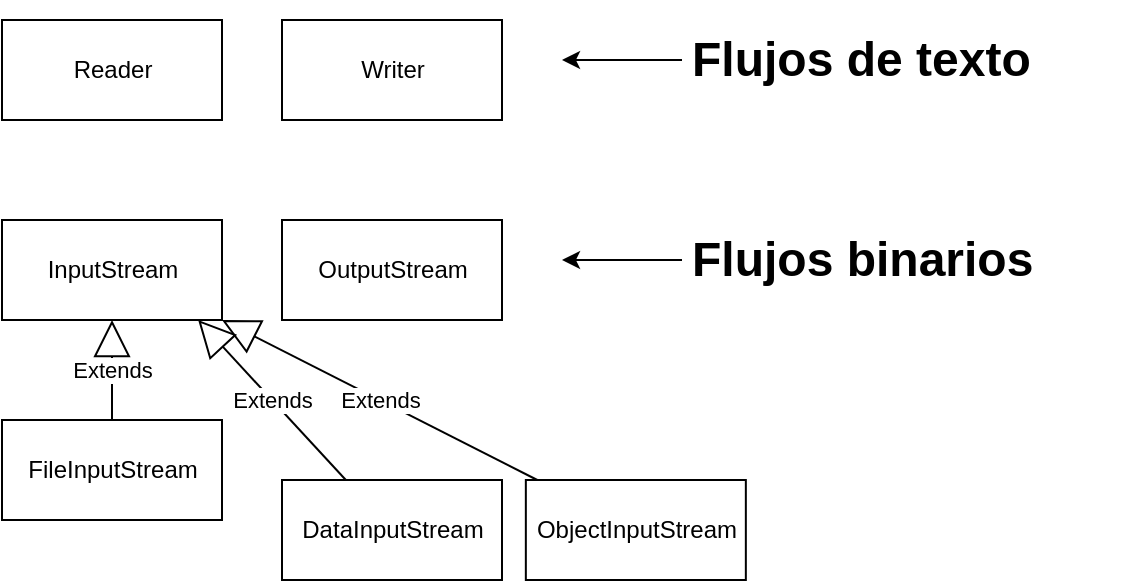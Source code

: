 <mxfile version="14.7.4" type="embed"><diagram id="23iRSUPoRavnBvh4doch" name="Page-1"><mxGraphModel dx="865" dy="502" grid="1" gridSize="10" guides="1" tooltips="1" connect="1" arrows="1" fold="1" page="1" pageScale="1" pageWidth="827" pageHeight="1169" math="0" shadow="0"><root><mxCell id="0"/><mxCell id="1" parent="0"/><mxCell id="2" value="Reader" style="html=1;" parent="1" vertex="1"><mxGeometry x="90" y="30" width="110" height="50" as="geometry"/></mxCell><mxCell id="3" value="Writer" style="html=1;" parent="1" vertex="1"><mxGeometry x="230" y="30" width="110" height="50" as="geometry"/></mxCell><mxCell id="5" style="edgeStyle=orthogonalEdgeStyle;rounded=0;orthogonalLoop=1;jettySize=auto;html=1;" parent="1" source="4" edge="1"><mxGeometry relative="1" as="geometry"><mxPoint x="370" y="50" as="targetPoint"/></mxGeometry></mxCell><mxCell id="4" value="&lt;h1&gt;Flujos de texto&lt;/h1&gt;" style="text;html=1;strokeColor=none;fillColor=none;spacing=5;spacingTop=-20;whiteSpace=wrap;overflow=hidden;rounded=0;" parent="1" vertex="1"><mxGeometry x="430" y="30" width="230" height="40" as="geometry"/></mxCell><mxCell id="6" value="InputStream" style="html=1;" parent="1" vertex="1"><mxGeometry x="90" y="130" width="110" height="50" as="geometry"/></mxCell><mxCell id="7" value="OutputStream" style="html=1;" parent="1" vertex="1"><mxGeometry x="230" y="130" width="110" height="50" as="geometry"/></mxCell><mxCell id="8" style="edgeStyle=orthogonalEdgeStyle;rounded=0;orthogonalLoop=1;jettySize=auto;html=1;" parent="1" source="9" edge="1"><mxGeometry relative="1" as="geometry"><mxPoint x="370" y="150" as="targetPoint"/></mxGeometry></mxCell><mxCell id="9" value="&lt;h1&gt;Flujos binarios&lt;/h1&gt;" style="text;html=1;strokeColor=none;fillColor=none;spacing=5;spacingTop=-20;whiteSpace=wrap;overflow=hidden;rounded=0;" parent="1" vertex="1"><mxGeometry x="430" y="130" width="230" height="40" as="geometry"/></mxCell><mxCell id="10" value="FileInputStream" style="html=1;" vertex="1" parent="1"><mxGeometry x="90" y="230" width="110" height="50" as="geometry"/></mxCell><mxCell id="11" value="Extends" style="endArrow=block;endSize=16;endFill=0;html=1;" edge="1" parent="1" source="10" target="6"><mxGeometry width="160" relative="1" as="geometry"><mxPoint x="200" y="450" as="sourcePoint"/><mxPoint x="360" y="450" as="targetPoint"/></mxGeometry></mxCell><mxCell id="12" value="DataInputStream" style="html=1;" vertex="1" parent="1"><mxGeometry x="230" y="260" width="110" height="50" as="geometry"/></mxCell><mxCell id="13" value="Extends" style="endArrow=block;endSize=16;endFill=0;html=1;" edge="1" source="12" parent="1"><mxGeometry width="160" relative="1" as="geometry"><mxPoint x="340" y="480" as="sourcePoint"/><mxPoint x="188.077" y="180" as="targetPoint"/></mxGeometry></mxCell><mxCell id="14" value="Extends" style="endArrow=block;endSize=16;endFill=0;html=1;entryX=1;entryY=1;entryDx=0;entryDy=0;" edge="1" source="15" parent="1" target="6"><mxGeometry width="160" relative="1" as="geometry"><mxPoint x="461.92" y="480" as="sourcePoint"/><mxPoint x="309.997" y="180" as="targetPoint"/></mxGeometry></mxCell><mxCell id="15" value="ObjectInputStream" style="html=1;" vertex="1" parent="1"><mxGeometry x="351.92" y="260" width="110" height="50" as="geometry"/></mxCell></root></mxGraphModel></diagram></mxfile>